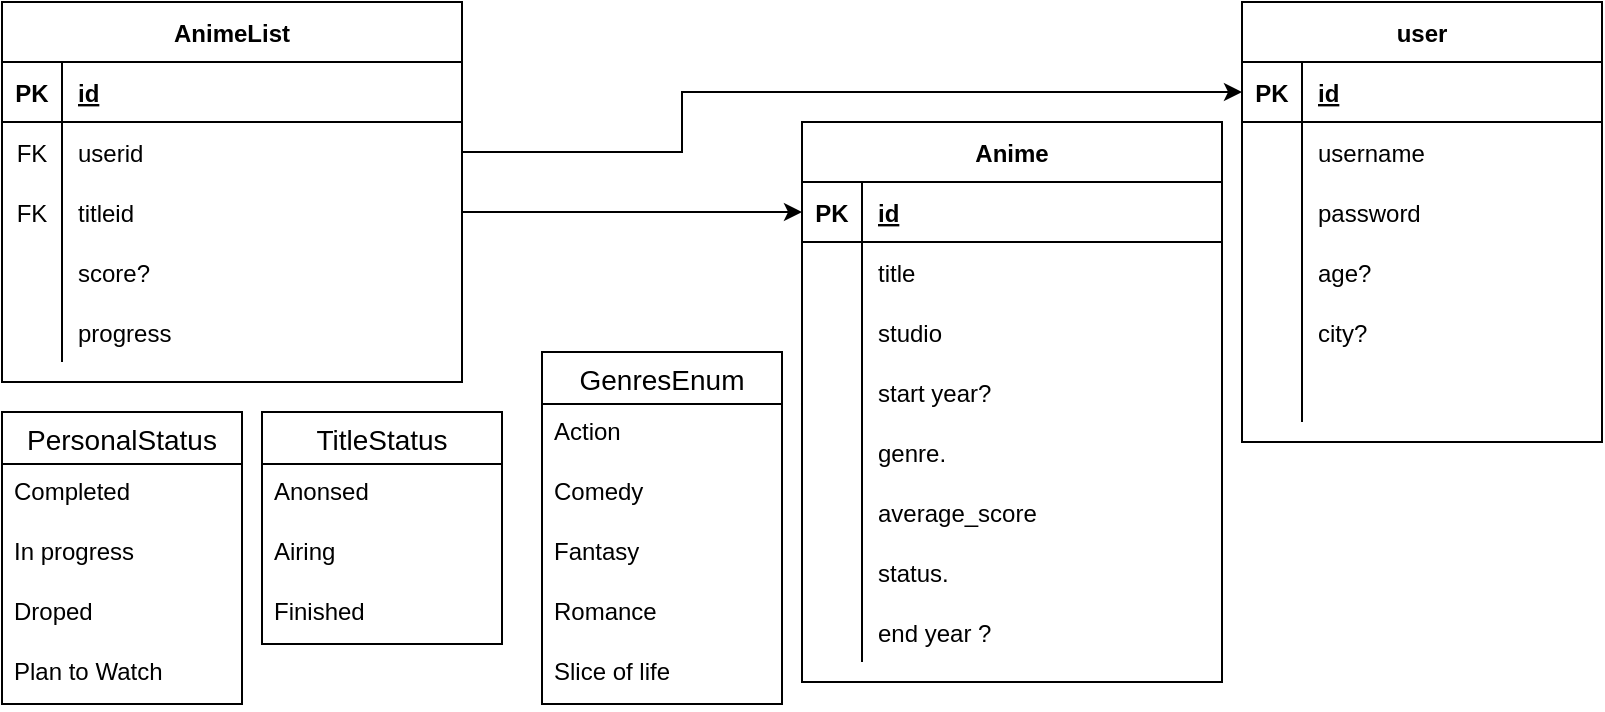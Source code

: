 <mxfile version="20.0.1" type="device"><diagram id="VSPDj8WV5w58-gsiU23N" name="Page-1"><mxGraphModel dx="1038" dy="547" grid="1" gridSize="10" guides="1" tooltips="1" connect="1" arrows="1" fold="1" page="1" pageScale="1" pageWidth="827" pageHeight="1169" math="0" shadow="0"><root><mxCell id="0"/><mxCell id="1" parent="0"/><mxCell id="zLjqfHPKNPSVDtkmxiGn-1" value="user" style="shape=table;startSize=30;container=1;collapsible=1;childLayout=tableLayout;fixedRows=1;rowLines=0;fontStyle=1;align=center;resizeLast=1;" parent="1" vertex="1"><mxGeometry x="630" y="10" width="180" height="220" as="geometry"/></mxCell><mxCell id="zLjqfHPKNPSVDtkmxiGn-2" value="" style="shape=tableRow;horizontal=0;startSize=0;swimlaneHead=0;swimlaneBody=0;fillColor=none;collapsible=0;dropTarget=0;points=[[0,0.5],[1,0.5]];portConstraint=eastwest;top=0;left=0;right=0;bottom=1;" parent="zLjqfHPKNPSVDtkmxiGn-1" vertex="1"><mxGeometry y="30" width="180" height="30" as="geometry"/></mxCell><mxCell id="zLjqfHPKNPSVDtkmxiGn-3" value="PK" style="shape=partialRectangle;connectable=0;fillColor=none;top=0;left=0;bottom=0;right=0;fontStyle=1;overflow=hidden;" parent="zLjqfHPKNPSVDtkmxiGn-2" vertex="1"><mxGeometry width="30" height="30" as="geometry"><mxRectangle width="30" height="30" as="alternateBounds"/></mxGeometry></mxCell><mxCell id="zLjqfHPKNPSVDtkmxiGn-4" value="id" style="shape=partialRectangle;connectable=0;fillColor=none;top=0;left=0;bottom=0;right=0;align=left;spacingLeft=6;fontStyle=5;overflow=hidden;" parent="zLjqfHPKNPSVDtkmxiGn-2" vertex="1"><mxGeometry x="30" width="150" height="30" as="geometry"><mxRectangle width="150" height="30" as="alternateBounds"/></mxGeometry></mxCell><mxCell id="zLjqfHPKNPSVDtkmxiGn-5" value="" style="shape=tableRow;horizontal=0;startSize=0;swimlaneHead=0;swimlaneBody=0;fillColor=none;collapsible=0;dropTarget=0;points=[[0,0.5],[1,0.5]];portConstraint=eastwest;top=0;left=0;right=0;bottom=0;" parent="zLjqfHPKNPSVDtkmxiGn-1" vertex="1"><mxGeometry y="60" width="180" height="30" as="geometry"/></mxCell><mxCell id="zLjqfHPKNPSVDtkmxiGn-6" value="" style="shape=partialRectangle;connectable=0;fillColor=none;top=0;left=0;bottom=0;right=0;editable=1;overflow=hidden;" parent="zLjqfHPKNPSVDtkmxiGn-5" vertex="1"><mxGeometry width="30" height="30" as="geometry"><mxRectangle width="30" height="30" as="alternateBounds"/></mxGeometry></mxCell><mxCell id="zLjqfHPKNPSVDtkmxiGn-7" value="username" style="shape=partialRectangle;connectable=0;fillColor=none;top=0;left=0;bottom=0;right=0;align=left;spacingLeft=6;overflow=hidden;" parent="zLjqfHPKNPSVDtkmxiGn-5" vertex="1"><mxGeometry x="30" width="150" height="30" as="geometry"><mxRectangle width="150" height="30" as="alternateBounds"/></mxGeometry></mxCell><mxCell id="zLjqfHPKNPSVDtkmxiGn-8" value="" style="shape=tableRow;horizontal=0;startSize=0;swimlaneHead=0;swimlaneBody=0;fillColor=none;collapsible=0;dropTarget=0;points=[[0,0.5],[1,0.5]];portConstraint=eastwest;top=0;left=0;right=0;bottom=0;" parent="zLjqfHPKNPSVDtkmxiGn-1" vertex="1"><mxGeometry y="90" width="180" height="30" as="geometry"/></mxCell><mxCell id="zLjqfHPKNPSVDtkmxiGn-9" value="" style="shape=partialRectangle;connectable=0;fillColor=none;top=0;left=0;bottom=0;right=0;editable=1;overflow=hidden;" parent="zLjqfHPKNPSVDtkmxiGn-8" vertex="1"><mxGeometry width="30" height="30" as="geometry"><mxRectangle width="30" height="30" as="alternateBounds"/></mxGeometry></mxCell><mxCell id="zLjqfHPKNPSVDtkmxiGn-10" value="password" style="shape=partialRectangle;connectable=0;fillColor=none;top=0;left=0;bottom=0;right=0;align=left;spacingLeft=6;overflow=hidden;" parent="zLjqfHPKNPSVDtkmxiGn-8" vertex="1"><mxGeometry x="30" width="150" height="30" as="geometry"><mxRectangle width="150" height="30" as="alternateBounds"/></mxGeometry></mxCell><mxCell id="zLjqfHPKNPSVDtkmxiGn-11" value="" style="shape=tableRow;horizontal=0;startSize=0;swimlaneHead=0;swimlaneBody=0;fillColor=none;collapsible=0;dropTarget=0;points=[[0,0.5],[1,0.5]];portConstraint=eastwest;top=0;left=0;right=0;bottom=0;" parent="zLjqfHPKNPSVDtkmxiGn-1" vertex="1"><mxGeometry y="120" width="180" height="30" as="geometry"/></mxCell><mxCell id="zLjqfHPKNPSVDtkmxiGn-12" value="" style="shape=partialRectangle;connectable=0;fillColor=none;top=0;left=0;bottom=0;right=0;editable=1;overflow=hidden;" parent="zLjqfHPKNPSVDtkmxiGn-11" vertex="1"><mxGeometry width="30" height="30" as="geometry"><mxRectangle width="30" height="30" as="alternateBounds"/></mxGeometry></mxCell><mxCell id="zLjqfHPKNPSVDtkmxiGn-13" value="age?" style="shape=partialRectangle;connectable=0;fillColor=none;top=0;left=0;bottom=0;right=0;align=left;spacingLeft=6;overflow=hidden;" parent="zLjqfHPKNPSVDtkmxiGn-11" vertex="1"><mxGeometry x="30" width="150" height="30" as="geometry"><mxRectangle width="150" height="30" as="alternateBounds"/></mxGeometry></mxCell><mxCell id="zLjqfHPKNPSVDtkmxiGn-14" style="shape=tableRow;horizontal=0;startSize=0;swimlaneHead=0;swimlaneBody=0;fillColor=none;collapsible=0;dropTarget=0;points=[[0,0.5],[1,0.5]];portConstraint=eastwest;top=0;left=0;right=0;bottom=0;" parent="zLjqfHPKNPSVDtkmxiGn-1" vertex="1"><mxGeometry y="150" width="180" height="30" as="geometry"/></mxCell><mxCell id="zLjqfHPKNPSVDtkmxiGn-15" style="shape=partialRectangle;connectable=0;fillColor=none;top=0;left=0;bottom=0;right=0;editable=1;overflow=hidden;" parent="zLjqfHPKNPSVDtkmxiGn-14" vertex="1"><mxGeometry width="30" height="30" as="geometry"><mxRectangle width="30" height="30" as="alternateBounds"/></mxGeometry></mxCell><mxCell id="zLjqfHPKNPSVDtkmxiGn-16" value="city?" style="shape=partialRectangle;connectable=0;fillColor=none;top=0;left=0;bottom=0;right=0;align=left;spacingLeft=6;overflow=hidden;" parent="zLjqfHPKNPSVDtkmxiGn-14" vertex="1"><mxGeometry x="30" width="150" height="30" as="geometry"><mxRectangle width="150" height="30" as="alternateBounds"/></mxGeometry></mxCell><mxCell id="zLjqfHPKNPSVDtkmxiGn-125" style="shape=tableRow;horizontal=0;startSize=0;swimlaneHead=0;swimlaneBody=0;fillColor=none;collapsible=0;dropTarget=0;points=[[0,0.5],[1,0.5]];portConstraint=eastwest;top=0;left=0;right=0;bottom=0;" parent="zLjqfHPKNPSVDtkmxiGn-1" vertex="1"><mxGeometry y="180" width="180" height="30" as="geometry"/></mxCell><mxCell id="zLjqfHPKNPSVDtkmxiGn-126" style="shape=partialRectangle;connectable=0;fillColor=none;top=0;left=0;bottom=0;right=0;editable=1;overflow=hidden;" parent="zLjqfHPKNPSVDtkmxiGn-125" vertex="1"><mxGeometry width="30" height="30" as="geometry"><mxRectangle width="30" height="30" as="alternateBounds"/></mxGeometry></mxCell><mxCell id="zLjqfHPKNPSVDtkmxiGn-127" style="shape=partialRectangle;connectable=0;fillColor=none;top=0;left=0;bottom=0;right=0;align=left;spacingLeft=6;overflow=hidden;" parent="zLjqfHPKNPSVDtkmxiGn-125" vertex="1"><mxGeometry x="30" width="150" height="30" as="geometry"><mxRectangle width="150" height="30" as="alternateBounds"/></mxGeometry></mxCell><mxCell id="zLjqfHPKNPSVDtkmxiGn-17" value="Anime" style="shape=table;startSize=30;container=1;collapsible=1;childLayout=tableLayout;fixedRows=1;rowLines=0;fontStyle=1;align=center;resizeLast=1;" parent="1" vertex="1"><mxGeometry x="410" y="70" width="210" height="280" as="geometry"/></mxCell><mxCell id="zLjqfHPKNPSVDtkmxiGn-18" value="" style="shape=tableRow;horizontal=0;startSize=0;swimlaneHead=0;swimlaneBody=0;fillColor=none;collapsible=0;dropTarget=0;points=[[0,0.5],[1,0.5]];portConstraint=eastwest;top=0;left=0;right=0;bottom=1;" parent="zLjqfHPKNPSVDtkmxiGn-17" vertex="1"><mxGeometry y="30" width="210" height="30" as="geometry"/></mxCell><mxCell id="zLjqfHPKNPSVDtkmxiGn-19" value="PK" style="shape=partialRectangle;connectable=0;fillColor=none;top=0;left=0;bottom=0;right=0;fontStyle=1;overflow=hidden;" parent="zLjqfHPKNPSVDtkmxiGn-18" vertex="1"><mxGeometry width="30" height="30" as="geometry"><mxRectangle width="30" height="30" as="alternateBounds"/></mxGeometry></mxCell><mxCell id="zLjqfHPKNPSVDtkmxiGn-20" value="id" style="shape=partialRectangle;connectable=0;fillColor=none;top=0;left=0;bottom=0;right=0;align=left;spacingLeft=6;fontStyle=5;overflow=hidden;" parent="zLjqfHPKNPSVDtkmxiGn-18" vertex="1"><mxGeometry x="30" width="180" height="30" as="geometry"><mxRectangle width="180" height="30" as="alternateBounds"/></mxGeometry></mxCell><mxCell id="zLjqfHPKNPSVDtkmxiGn-21" value="" style="shape=tableRow;horizontal=0;startSize=0;swimlaneHead=0;swimlaneBody=0;fillColor=none;collapsible=0;dropTarget=0;points=[[0,0.5],[1,0.5]];portConstraint=eastwest;top=0;left=0;right=0;bottom=0;" parent="zLjqfHPKNPSVDtkmxiGn-17" vertex="1"><mxGeometry y="60" width="210" height="30" as="geometry"/></mxCell><mxCell id="zLjqfHPKNPSVDtkmxiGn-22" value="" style="shape=partialRectangle;connectable=0;fillColor=none;top=0;left=0;bottom=0;right=0;editable=1;overflow=hidden;" parent="zLjqfHPKNPSVDtkmxiGn-21" vertex="1"><mxGeometry width="30" height="30" as="geometry"><mxRectangle width="30" height="30" as="alternateBounds"/></mxGeometry></mxCell><mxCell id="zLjqfHPKNPSVDtkmxiGn-23" value="title" style="shape=partialRectangle;connectable=0;fillColor=none;top=0;left=0;bottom=0;right=0;align=left;spacingLeft=6;overflow=hidden;" parent="zLjqfHPKNPSVDtkmxiGn-21" vertex="1"><mxGeometry x="30" width="180" height="30" as="geometry"><mxRectangle width="180" height="30" as="alternateBounds"/></mxGeometry></mxCell><mxCell id="zLjqfHPKNPSVDtkmxiGn-24" value="" style="shape=tableRow;horizontal=0;startSize=0;swimlaneHead=0;swimlaneBody=0;fillColor=none;collapsible=0;dropTarget=0;points=[[0,0.5],[1,0.5]];portConstraint=eastwest;top=0;left=0;right=0;bottom=0;" parent="zLjqfHPKNPSVDtkmxiGn-17" vertex="1"><mxGeometry y="90" width="210" height="30" as="geometry"/></mxCell><mxCell id="zLjqfHPKNPSVDtkmxiGn-25" value="" style="shape=partialRectangle;connectable=0;fillColor=none;top=0;left=0;bottom=0;right=0;editable=1;overflow=hidden;" parent="zLjqfHPKNPSVDtkmxiGn-24" vertex="1"><mxGeometry width="30" height="30" as="geometry"><mxRectangle width="30" height="30" as="alternateBounds"/></mxGeometry></mxCell><mxCell id="zLjqfHPKNPSVDtkmxiGn-26" value="studio" style="shape=partialRectangle;connectable=0;fillColor=none;top=0;left=0;bottom=0;right=0;align=left;spacingLeft=6;overflow=hidden;" parent="zLjqfHPKNPSVDtkmxiGn-24" vertex="1"><mxGeometry x="30" width="180" height="30" as="geometry"><mxRectangle width="180" height="30" as="alternateBounds"/></mxGeometry></mxCell><mxCell id="zLjqfHPKNPSVDtkmxiGn-27" value="" style="shape=tableRow;horizontal=0;startSize=0;swimlaneHead=0;swimlaneBody=0;fillColor=none;collapsible=0;dropTarget=0;points=[[0,0.5],[1,0.5]];portConstraint=eastwest;top=0;left=0;right=0;bottom=0;" parent="zLjqfHPKNPSVDtkmxiGn-17" vertex="1"><mxGeometry y="120" width="210" height="30" as="geometry"/></mxCell><mxCell id="zLjqfHPKNPSVDtkmxiGn-28" value="" style="shape=partialRectangle;connectable=0;fillColor=none;top=0;left=0;bottom=0;right=0;editable=1;overflow=hidden;" parent="zLjqfHPKNPSVDtkmxiGn-27" vertex="1"><mxGeometry width="30" height="30" as="geometry"><mxRectangle width="30" height="30" as="alternateBounds"/></mxGeometry></mxCell><mxCell id="zLjqfHPKNPSVDtkmxiGn-29" value="start year?" style="shape=partialRectangle;connectable=0;fillColor=none;top=0;left=0;bottom=0;right=0;align=left;spacingLeft=6;overflow=hidden;" parent="zLjqfHPKNPSVDtkmxiGn-27" vertex="1"><mxGeometry x="30" width="180" height="30" as="geometry"><mxRectangle width="180" height="30" as="alternateBounds"/></mxGeometry></mxCell><mxCell id="zLjqfHPKNPSVDtkmxiGn-36" style="shape=tableRow;horizontal=0;startSize=0;swimlaneHead=0;swimlaneBody=0;fillColor=none;collapsible=0;dropTarget=0;points=[[0,0.5],[1,0.5]];portConstraint=eastwest;top=0;left=0;right=0;bottom=0;" parent="zLjqfHPKNPSVDtkmxiGn-17" vertex="1"><mxGeometry y="150" width="210" height="30" as="geometry"/></mxCell><mxCell id="zLjqfHPKNPSVDtkmxiGn-37" style="shape=partialRectangle;connectable=0;fillColor=none;top=0;left=0;bottom=0;right=0;editable=1;overflow=hidden;" parent="zLjqfHPKNPSVDtkmxiGn-36" vertex="1"><mxGeometry width="30" height="30" as="geometry"><mxRectangle width="30" height="30" as="alternateBounds"/></mxGeometry></mxCell><mxCell id="zLjqfHPKNPSVDtkmxiGn-38" value="genre. " style="shape=partialRectangle;connectable=0;fillColor=none;top=0;left=0;bottom=0;right=0;align=left;spacingLeft=6;overflow=hidden;" parent="zLjqfHPKNPSVDtkmxiGn-36" vertex="1"><mxGeometry x="30" width="180" height="30" as="geometry"><mxRectangle width="180" height="30" as="alternateBounds"/></mxGeometry></mxCell><mxCell id="zLjqfHPKNPSVDtkmxiGn-33" style="shape=tableRow;horizontal=0;startSize=0;swimlaneHead=0;swimlaneBody=0;fillColor=none;collapsible=0;dropTarget=0;points=[[0,0.5],[1,0.5]];portConstraint=eastwest;top=0;left=0;right=0;bottom=0;" parent="zLjqfHPKNPSVDtkmxiGn-17" vertex="1"><mxGeometry y="180" width="210" height="30" as="geometry"/></mxCell><mxCell id="zLjqfHPKNPSVDtkmxiGn-34" style="shape=partialRectangle;connectable=0;fillColor=none;top=0;left=0;bottom=0;right=0;editable=1;overflow=hidden;" parent="zLjqfHPKNPSVDtkmxiGn-33" vertex="1"><mxGeometry width="30" height="30" as="geometry"><mxRectangle width="30" height="30" as="alternateBounds"/></mxGeometry></mxCell><mxCell id="zLjqfHPKNPSVDtkmxiGn-35" value="average_score" style="shape=partialRectangle;connectable=0;fillColor=none;top=0;left=0;bottom=0;right=0;align=left;spacingLeft=6;overflow=hidden;" parent="zLjqfHPKNPSVDtkmxiGn-33" vertex="1"><mxGeometry x="30" width="180" height="30" as="geometry"><mxRectangle width="180" height="30" as="alternateBounds"/></mxGeometry></mxCell><mxCell id="zLjqfHPKNPSVDtkmxiGn-30" style="shape=tableRow;horizontal=0;startSize=0;swimlaneHead=0;swimlaneBody=0;fillColor=none;collapsible=0;dropTarget=0;points=[[0,0.5],[1,0.5]];portConstraint=eastwest;top=0;left=0;right=0;bottom=0;" parent="zLjqfHPKNPSVDtkmxiGn-17" vertex="1"><mxGeometry y="210" width="210" height="30" as="geometry"/></mxCell><mxCell id="zLjqfHPKNPSVDtkmxiGn-31" style="shape=partialRectangle;connectable=0;fillColor=none;top=0;left=0;bottom=0;right=0;editable=1;overflow=hidden;" parent="zLjqfHPKNPSVDtkmxiGn-30" vertex="1"><mxGeometry width="30" height="30" as="geometry"><mxRectangle width="30" height="30" as="alternateBounds"/></mxGeometry></mxCell><mxCell id="zLjqfHPKNPSVDtkmxiGn-32" value="status." style="shape=partialRectangle;connectable=0;fillColor=none;top=0;left=0;bottom=0;right=0;align=left;spacingLeft=6;overflow=hidden;" parent="zLjqfHPKNPSVDtkmxiGn-30" vertex="1"><mxGeometry x="30" width="180" height="30" as="geometry"><mxRectangle width="180" height="30" as="alternateBounds"/></mxGeometry></mxCell><mxCell id="zLjqfHPKNPSVDtkmxiGn-83" style="shape=tableRow;horizontal=0;startSize=0;swimlaneHead=0;swimlaneBody=0;fillColor=none;collapsible=0;dropTarget=0;points=[[0,0.5],[1,0.5]];portConstraint=eastwest;top=0;left=0;right=0;bottom=0;" parent="zLjqfHPKNPSVDtkmxiGn-17" vertex="1"><mxGeometry y="240" width="210" height="30" as="geometry"/></mxCell><mxCell id="zLjqfHPKNPSVDtkmxiGn-84" style="shape=partialRectangle;connectable=0;fillColor=none;top=0;left=0;bottom=0;right=0;editable=1;overflow=hidden;" parent="zLjqfHPKNPSVDtkmxiGn-83" vertex="1"><mxGeometry width="30" height="30" as="geometry"><mxRectangle width="30" height="30" as="alternateBounds"/></mxGeometry></mxCell><mxCell id="zLjqfHPKNPSVDtkmxiGn-85" value="end year ?" style="shape=partialRectangle;connectable=0;fillColor=none;top=0;left=0;bottom=0;right=0;align=left;spacingLeft=6;overflow=hidden;" parent="zLjqfHPKNPSVDtkmxiGn-83" vertex="1"><mxGeometry x="30" width="180" height="30" as="geometry"><mxRectangle width="180" height="30" as="alternateBounds"/></mxGeometry></mxCell><mxCell id="zLjqfHPKNPSVDtkmxiGn-86" value="AnimeList" style="shape=table;startSize=30;container=1;collapsible=1;childLayout=tableLayout;fixedRows=1;rowLines=0;fontStyle=1;align=center;resizeLast=1;" parent="1" vertex="1"><mxGeometry x="10" y="10" width="230" height="190" as="geometry"/></mxCell><mxCell id="zLjqfHPKNPSVDtkmxiGn-87" value="" style="shape=tableRow;horizontal=0;startSize=0;swimlaneHead=0;swimlaneBody=0;fillColor=none;collapsible=0;dropTarget=0;points=[[0,0.5],[1,0.5]];portConstraint=eastwest;top=0;left=0;right=0;bottom=1;" parent="zLjqfHPKNPSVDtkmxiGn-86" vertex="1"><mxGeometry y="30" width="230" height="30" as="geometry"/></mxCell><mxCell id="zLjqfHPKNPSVDtkmxiGn-88" value="PK" style="shape=partialRectangle;connectable=0;fillColor=none;top=0;left=0;bottom=0;right=0;fontStyle=1;overflow=hidden;" parent="zLjqfHPKNPSVDtkmxiGn-87" vertex="1"><mxGeometry width="30" height="30" as="geometry"><mxRectangle width="30" height="30" as="alternateBounds"/></mxGeometry></mxCell><mxCell id="zLjqfHPKNPSVDtkmxiGn-89" value="id" style="shape=partialRectangle;connectable=0;fillColor=none;top=0;left=0;bottom=0;right=0;align=left;spacingLeft=6;fontStyle=5;overflow=hidden;" parent="zLjqfHPKNPSVDtkmxiGn-87" vertex="1"><mxGeometry x="30" width="200" height="30" as="geometry"><mxRectangle width="200" height="30" as="alternateBounds"/></mxGeometry></mxCell><mxCell id="zLjqfHPKNPSVDtkmxiGn-90" value="" style="shape=tableRow;horizontal=0;startSize=0;swimlaneHead=0;swimlaneBody=0;fillColor=none;collapsible=0;dropTarget=0;points=[[0,0.5],[1,0.5]];portConstraint=eastwest;top=0;left=0;right=0;bottom=0;" parent="zLjqfHPKNPSVDtkmxiGn-86" vertex="1"><mxGeometry y="60" width="230" height="30" as="geometry"/></mxCell><mxCell id="zLjqfHPKNPSVDtkmxiGn-91" value="FK" style="shape=partialRectangle;connectable=0;fillColor=none;top=0;left=0;bottom=0;right=0;editable=1;overflow=hidden;" parent="zLjqfHPKNPSVDtkmxiGn-90" vertex="1"><mxGeometry width="30" height="30" as="geometry"><mxRectangle width="30" height="30" as="alternateBounds"/></mxGeometry></mxCell><mxCell id="zLjqfHPKNPSVDtkmxiGn-92" value="userid" style="shape=partialRectangle;connectable=0;fillColor=none;top=0;left=0;bottom=0;right=0;align=left;spacingLeft=6;overflow=hidden;" parent="zLjqfHPKNPSVDtkmxiGn-90" vertex="1"><mxGeometry x="30" width="200" height="30" as="geometry"><mxRectangle width="200" height="30" as="alternateBounds"/></mxGeometry></mxCell><mxCell id="zLjqfHPKNPSVDtkmxiGn-93" value="" style="shape=tableRow;horizontal=0;startSize=0;swimlaneHead=0;swimlaneBody=0;fillColor=none;collapsible=0;dropTarget=0;points=[[0,0.5],[1,0.5]];portConstraint=eastwest;top=0;left=0;right=0;bottom=0;" parent="zLjqfHPKNPSVDtkmxiGn-86" vertex="1"><mxGeometry y="90" width="230" height="30" as="geometry"/></mxCell><mxCell id="zLjqfHPKNPSVDtkmxiGn-94" value="FK" style="shape=partialRectangle;connectable=0;fillColor=none;top=0;left=0;bottom=0;right=0;editable=1;overflow=hidden;" parent="zLjqfHPKNPSVDtkmxiGn-93" vertex="1"><mxGeometry width="30" height="30" as="geometry"><mxRectangle width="30" height="30" as="alternateBounds"/></mxGeometry></mxCell><mxCell id="zLjqfHPKNPSVDtkmxiGn-95" value="titleid" style="shape=partialRectangle;connectable=0;fillColor=none;top=0;left=0;bottom=0;right=0;align=left;spacingLeft=6;overflow=hidden;" parent="zLjqfHPKNPSVDtkmxiGn-93" vertex="1"><mxGeometry x="30" width="200" height="30" as="geometry"><mxRectangle width="200" height="30" as="alternateBounds"/></mxGeometry></mxCell><mxCell id="zLjqfHPKNPSVDtkmxiGn-96" value="" style="shape=tableRow;horizontal=0;startSize=0;swimlaneHead=0;swimlaneBody=0;fillColor=none;collapsible=0;dropTarget=0;points=[[0,0.5],[1,0.5]];portConstraint=eastwest;top=0;left=0;right=0;bottom=0;" parent="zLjqfHPKNPSVDtkmxiGn-86" vertex="1"><mxGeometry y="120" width="230" height="30" as="geometry"/></mxCell><mxCell id="zLjqfHPKNPSVDtkmxiGn-97" value="" style="shape=partialRectangle;connectable=0;fillColor=none;top=0;left=0;bottom=0;right=0;editable=1;overflow=hidden;" parent="zLjqfHPKNPSVDtkmxiGn-96" vertex="1"><mxGeometry width="30" height="30" as="geometry"><mxRectangle width="30" height="30" as="alternateBounds"/></mxGeometry></mxCell><mxCell id="zLjqfHPKNPSVDtkmxiGn-98" value="score?" style="shape=partialRectangle;connectable=0;fillColor=none;top=0;left=0;bottom=0;right=0;align=left;spacingLeft=6;overflow=hidden;" parent="zLjqfHPKNPSVDtkmxiGn-96" vertex="1"><mxGeometry x="30" width="200" height="30" as="geometry"><mxRectangle width="200" height="30" as="alternateBounds"/></mxGeometry></mxCell><mxCell id="zLjqfHPKNPSVDtkmxiGn-128" style="shape=tableRow;horizontal=0;startSize=0;swimlaneHead=0;swimlaneBody=0;fillColor=none;collapsible=0;dropTarget=0;points=[[0,0.5],[1,0.5]];portConstraint=eastwest;top=0;left=0;right=0;bottom=0;" parent="zLjqfHPKNPSVDtkmxiGn-86" vertex="1"><mxGeometry y="150" width="230" height="30" as="geometry"/></mxCell><mxCell id="zLjqfHPKNPSVDtkmxiGn-129" style="shape=partialRectangle;connectable=0;fillColor=none;top=0;left=0;bottom=0;right=0;editable=1;overflow=hidden;" parent="zLjqfHPKNPSVDtkmxiGn-128" vertex="1"><mxGeometry width="30" height="30" as="geometry"><mxRectangle width="30" height="30" as="alternateBounds"/></mxGeometry></mxCell><mxCell id="zLjqfHPKNPSVDtkmxiGn-130" value="progress" style="shape=partialRectangle;connectable=0;fillColor=none;top=0;left=0;bottom=0;right=0;align=left;spacingLeft=6;overflow=hidden;" parent="zLjqfHPKNPSVDtkmxiGn-128" vertex="1"><mxGeometry x="30" width="200" height="30" as="geometry"><mxRectangle width="200" height="30" as="alternateBounds"/></mxGeometry></mxCell><mxCell id="zLjqfHPKNPSVDtkmxiGn-100" style="edgeStyle=orthogonalEdgeStyle;rounded=0;orthogonalLoop=1;jettySize=auto;html=1;entryX=0;entryY=0.5;entryDx=0;entryDy=0;" parent="1" source="zLjqfHPKNPSVDtkmxiGn-93" target="zLjqfHPKNPSVDtkmxiGn-18" edge="1"><mxGeometry relative="1" as="geometry"/></mxCell><mxCell id="zLjqfHPKNPSVDtkmxiGn-105" style="edgeStyle=orthogonalEdgeStyle;rounded=0;orthogonalLoop=1;jettySize=auto;html=1;entryX=0;entryY=0.5;entryDx=0;entryDy=0;" parent="1" source="zLjqfHPKNPSVDtkmxiGn-90" target="zLjqfHPKNPSVDtkmxiGn-2" edge="1"><mxGeometry relative="1" as="geometry"><Array as="points"><mxPoint x="350" y="85"/><mxPoint x="350" y="55"/></Array></mxGeometry></mxCell><mxCell id="zLjqfHPKNPSVDtkmxiGn-134" value="GenresEnum" style="swimlane;fontStyle=0;childLayout=stackLayout;horizontal=1;startSize=26;horizontalStack=0;resizeParent=1;resizeParentMax=0;resizeLast=0;collapsible=1;marginBottom=0;align=center;fontSize=14;" parent="1" vertex="1"><mxGeometry x="280" y="185" width="120" height="176" as="geometry"/></mxCell><mxCell id="zLjqfHPKNPSVDtkmxiGn-135" value="Action" style="text;strokeColor=none;fillColor=none;spacingLeft=4;spacingRight=4;overflow=hidden;rotatable=0;points=[[0,0.5],[1,0.5]];portConstraint=eastwest;fontSize=12;" parent="zLjqfHPKNPSVDtkmxiGn-134" vertex="1"><mxGeometry y="26" width="120" height="30" as="geometry"/></mxCell><mxCell id="zLjqfHPKNPSVDtkmxiGn-136" value="Comedy" style="text;strokeColor=none;fillColor=none;spacingLeft=4;spacingRight=4;overflow=hidden;rotatable=0;points=[[0,0.5],[1,0.5]];portConstraint=eastwest;fontSize=12;" parent="zLjqfHPKNPSVDtkmxiGn-134" vertex="1"><mxGeometry y="56" width="120" height="30" as="geometry"/></mxCell><mxCell id="zLjqfHPKNPSVDtkmxiGn-137" value="Fantasy" style="text;strokeColor=none;fillColor=none;spacingLeft=4;spacingRight=4;overflow=hidden;rotatable=0;points=[[0,0.5],[1,0.5]];portConstraint=eastwest;fontSize=12;" parent="zLjqfHPKNPSVDtkmxiGn-134" vertex="1"><mxGeometry y="86" width="120" height="30" as="geometry"/></mxCell><mxCell id="05QogHkh5m6rqTfd0FTW-3" value="Romance" style="text;strokeColor=none;fillColor=none;spacingLeft=4;spacingRight=4;overflow=hidden;rotatable=0;points=[[0,0.5],[1,0.5]];portConstraint=eastwest;fontSize=12;" vertex="1" parent="zLjqfHPKNPSVDtkmxiGn-134"><mxGeometry y="116" width="120" height="30" as="geometry"/></mxCell><mxCell id="05QogHkh5m6rqTfd0FTW-2" value="Slice of life" style="text;strokeColor=none;fillColor=none;spacingLeft=4;spacingRight=4;overflow=hidden;rotatable=0;points=[[0,0.5],[1,0.5]];portConstraint=eastwest;fontSize=12;" vertex="1" parent="zLjqfHPKNPSVDtkmxiGn-134"><mxGeometry y="146" width="120" height="30" as="geometry"/></mxCell><mxCell id="zLjqfHPKNPSVDtkmxiGn-138" value="TitleStatus" style="swimlane;fontStyle=0;childLayout=stackLayout;horizontal=1;startSize=26;horizontalStack=0;resizeParent=1;resizeParentMax=0;resizeLast=0;collapsible=1;marginBottom=0;align=center;fontSize=14;" parent="1" vertex="1"><mxGeometry x="140" y="215" width="120" height="116" as="geometry"/></mxCell><mxCell id="zLjqfHPKNPSVDtkmxiGn-139" value="Anonsed " style="text;strokeColor=none;fillColor=none;spacingLeft=4;spacingRight=4;overflow=hidden;rotatable=0;points=[[0,0.5],[1,0.5]];portConstraint=eastwest;fontSize=12;" parent="zLjqfHPKNPSVDtkmxiGn-138" vertex="1"><mxGeometry y="26" width="120" height="30" as="geometry"/></mxCell><mxCell id="zLjqfHPKNPSVDtkmxiGn-140" value="Airing" style="text;strokeColor=none;fillColor=none;spacingLeft=4;spacingRight=4;overflow=hidden;rotatable=0;points=[[0,0.5],[1,0.5]];portConstraint=eastwest;fontSize=12;" parent="zLjqfHPKNPSVDtkmxiGn-138" vertex="1"><mxGeometry y="56" width="120" height="30" as="geometry"/></mxCell><mxCell id="zLjqfHPKNPSVDtkmxiGn-141" value="Finished" style="text;strokeColor=none;fillColor=none;spacingLeft=4;spacingRight=4;overflow=hidden;rotatable=0;points=[[0,0.5],[1,0.5]];portConstraint=eastwest;fontSize=12;" parent="zLjqfHPKNPSVDtkmxiGn-138" vertex="1"><mxGeometry y="86" width="120" height="30" as="geometry"/></mxCell><mxCell id="zLjqfHPKNPSVDtkmxiGn-142" value="PersonalStatus" style="swimlane;fontStyle=0;childLayout=stackLayout;horizontal=1;startSize=26;horizontalStack=0;resizeParent=1;resizeParentMax=0;resizeLast=0;collapsible=1;marginBottom=0;align=center;fontSize=14;" parent="1" vertex="1"><mxGeometry x="10" y="215" width="120" height="146" as="geometry"/></mxCell><mxCell id="zLjqfHPKNPSVDtkmxiGn-143" value="Completed" style="text;strokeColor=none;fillColor=none;spacingLeft=4;spacingRight=4;overflow=hidden;rotatable=0;points=[[0,0.5],[1,0.5]];portConstraint=eastwest;fontSize=12;" parent="zLjqfHPKNPSVDtkmxiGn-142" vertex="1"><mxGeometry y="26" width="120" height="30" as="geometry"/></mxCell><mxCell id="zLjqfHPKNPSVDtkmxiGn-144" value="In progress" style="text;strokeColor=none;fillColor=none;spacingLeft=4;spacingRight=4;overflow=hidden;rotatable=0;points=[[0,0.5],[1,0.5]];portConstraint=eastwest;fontSize=12;" parent="zLjqfHPKNPSVDtkmxiGn-142" vertex="1"><mxGeometry y="56" width="120" height="30" as="geometry"/></mxCell><mxCell id="zLjqfHPKNPSVDtkmxiGn-145" value="Droped" style="text;strokeColor=none;fillColor=none;spacingLeft=4;spacingRight=4;overflow=hidden;rotatable=0;points=[[0,0.5],[1,0.5]];portConstraint=eastwest;fontSize=12;" parent="zLjqfHPKNPSVDtkmxiGn-142" vertex="1"><mxGeometry y="86" width="120" height="30" as="geometry"/></mxCell><mxCell id="05QogHkh5m6rqTfd0FTW-1" value="Plan to Watch" style="text;strokeColor=none;fillColor=none;spacingLeft=4;spacingRight=4;overflow=hidden;rotatable=0;points=[[0,0.5],[1,0.5]];portConstraint=eastwest;fontSize=12;" vertex="1" parent="zLjqfHPKNPSVDtkmxiGn-142"><mxGeometry y="116" width="120" height="30" as="geometry"/></mxCell></root></mxGraphModel></diagram></mxfile>